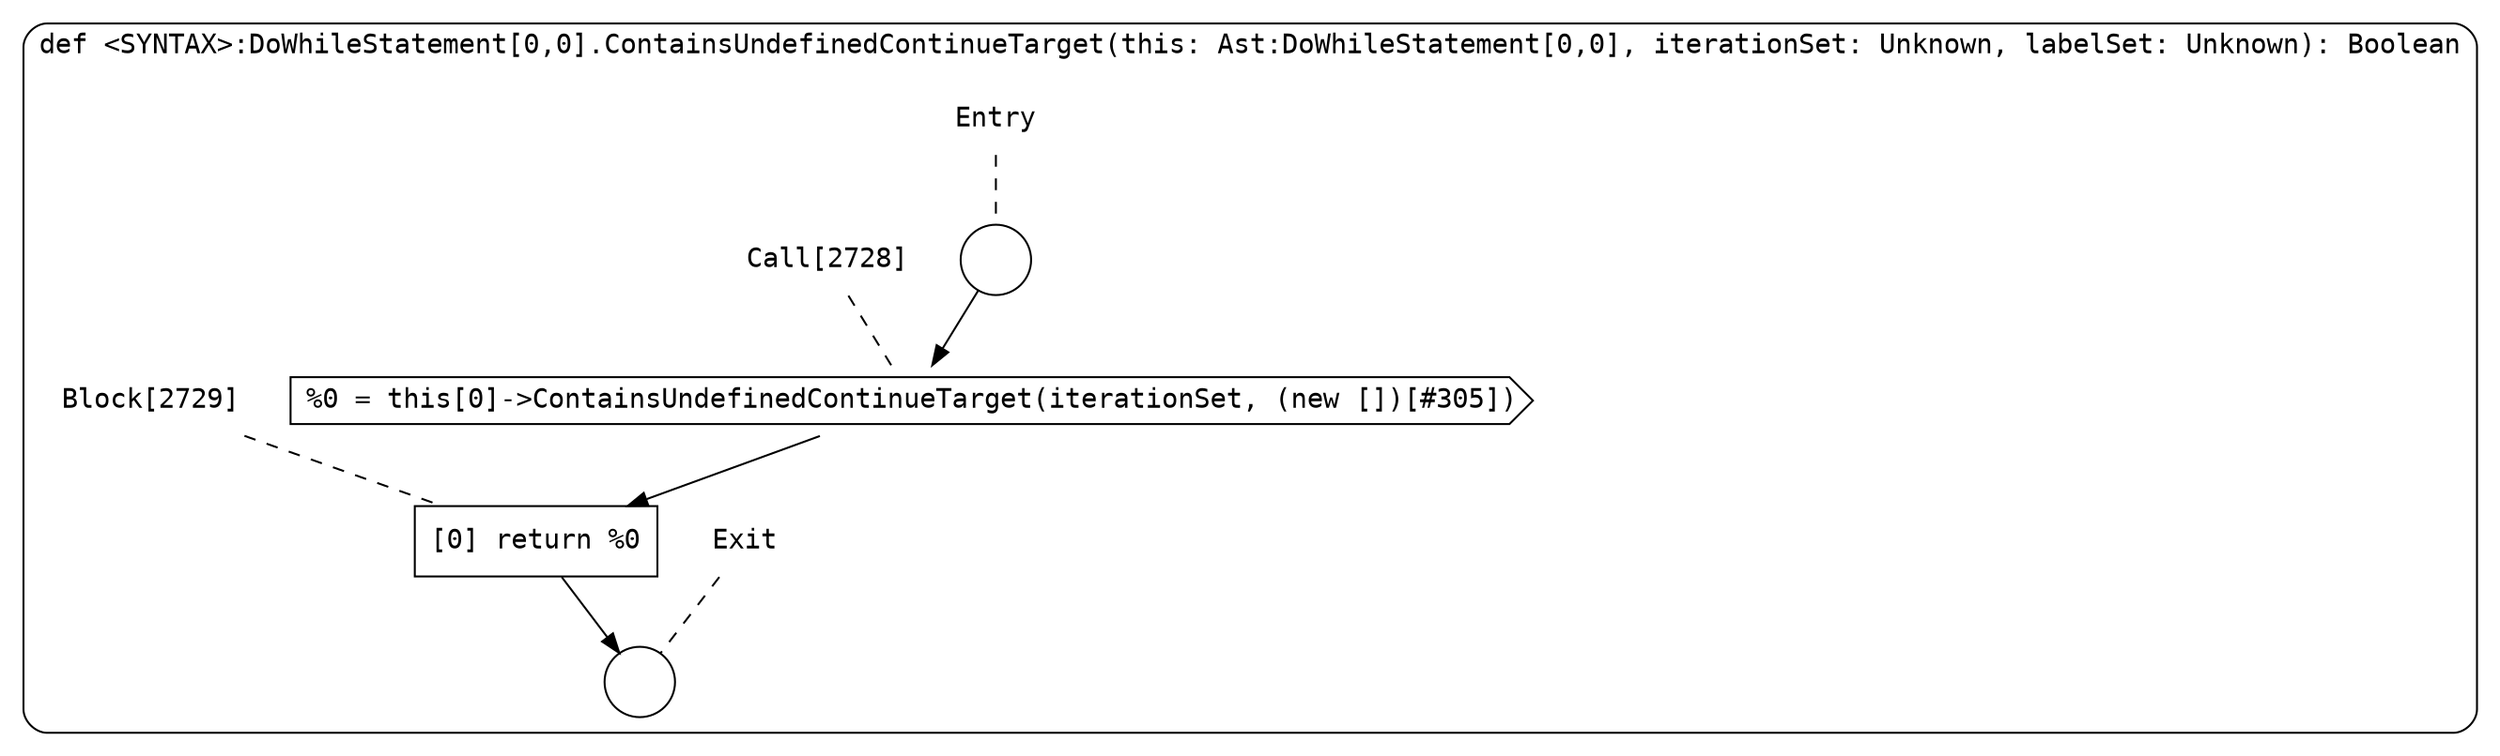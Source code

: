 digraph {
  graph [fontname = "Consolas"]
  node [fontname = "Consolas"]
  edge [fontname = "Consolas"]
  subgraph cluster618 {
    label = "def <SYNTAX>:DoWhileStatement[0,0].ContainsUndefinedContinueTarget(this: Ast:DoWhileStatement[0,0], iterationSet: Unknown, labelSet: Unknown): Boolean"
    style = rounded
    cluster618_entry_name [shape=none, label=<<font color="black">Entry</font>>]
    cluster618_entry_name -> cluster618_entry [arrowhead=none, color="black", style=dashed]
    cluster618_entry [shape=circle label=" " color="black" fillcolor="white" style=filled]
    cluster618_entry -> node2728 [color="black"]
    cluster618_exit_name [shape=none, label=<<font color="black">Exit</font>>]
    cluster618_exit_name -> cluster618_exit [arrowhead=none, color="black", style=dashed]
    cluster618_exit [shape=circle label=" " color="black" fillcolor="white" style=filled]
    node2728_name [shape=none, label=<<font color="black">Call[2728]</font>>]
    node2728_name -> node2728 [arrowhead=none, color="black", style=dashed]
    node2728 [shape=cds, label=<<font color="black">%0 = this[0]-&gt;ContainsUndefinedContinueTarget(iterationSet, (new [])[#305])</font>> color="black" fillcolor="white", style=filled]
    node2728 -> node2729 [color="black"]
    node2729_name [shape=none, label=<<font color="black">Block[2729]</font>>]
    node2729_name -> node2729 [arrowhead=none, color="black", style=dashed]
    node2729 [shape=box, label=<<font color="black">[0] return %0<BR ALIGN="LEFT"/></font>> color="black" fillcolor="white", style=filled]
    node2729 -> cluster618_exit [color="black"]
  }
}